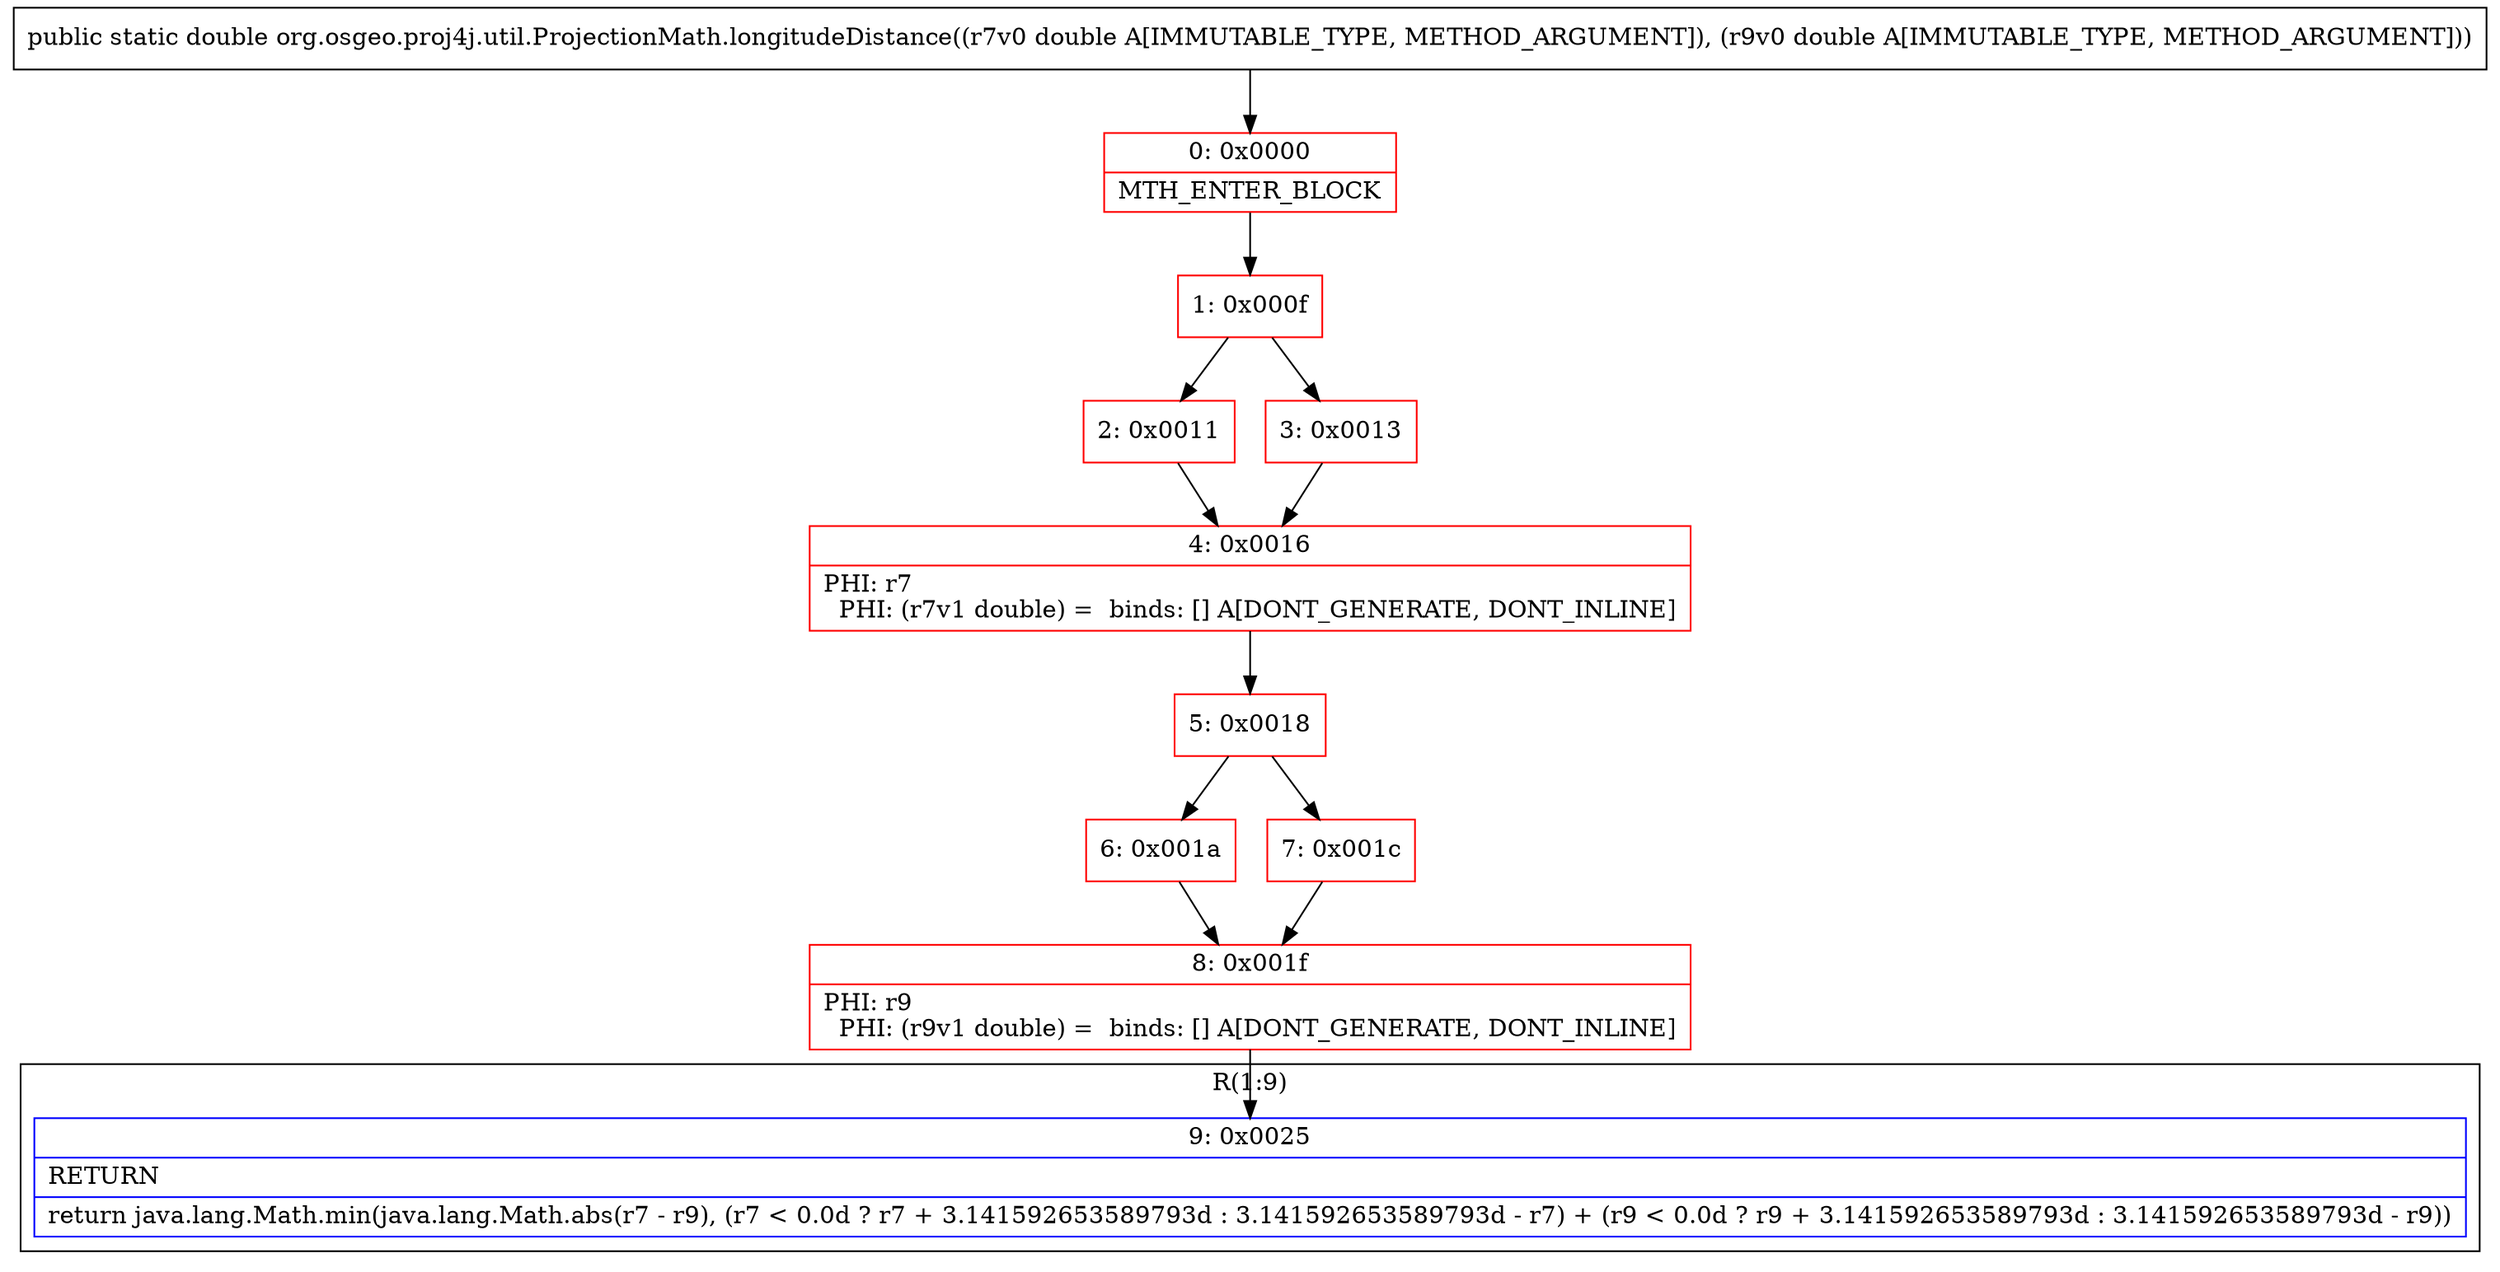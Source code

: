 digraph "CFG fororg.osgeo.proj4j.util.ProjectionMath.longitudeDistance(DD)D" {
subgraph cluster_Region_28759434 {
label = "R(1:9)";
node [shape=record,color=blue];
Node_9 [shape=record,label="{9\:\ 0x0025|RETURN\l|return java.lang.Math.min(java.lang.Math.abs(r7 \- r9), (r7 \< 0.0d ? r7 + 3.141592653589793d : 3.141592653589793d \- r7) + (r9 \< 0.0d ? r9 + 3.141592653589793d : 3.141592653589793d \- r9))\l}"];
}
Node_0 [shape=record,color=red,label="{0\:\ 0x0000|MTH_ENTER_BLOCK\l}"];
Node_1 [shape=record,color=red,label="{1\:\ 0x000f}"];
Node_2 [shape=record,color=red,label="{2\:\ 0x0011}"];
Node_3 [shape=record,color=red,label="{3\:\ 0x0013}"];
Node_4 [shape=record,color=red,label="{4\:\ 0x0016|PHI: r7 \l  PHI: (r7v1 double) =  binds: [] A[DONT_GENERATE, DONT_INLINE]\l}"];
Node_5 [shape=record,color=red,label="{5\:\ 0x0018}"];
Node_6 [shape=record,color=red,label="{6\:\ 0x001a}"];
Node_7 [shape=record,color=red,label="{7\:\ 0x001c}"];
Node_8 [shape=record,color=red,label="{8\:\ 0x001f|PHI: r9 \l  PHI: (r9v1 double) =  binds: [] A[DONT_GENERATE, DONT_INLINE]\l}"];
MethodNode[shape=record,label="{public static double org.osgeo.proj4j.util.ProjectionMath.longitudeDistance((r7v0 double A[IMMUTABLE_TYPE, METHOD_ARGUMENT]), (r9v0 double A[IMMUTABLE_TYPE, METHOD_ARGUMENT])) }"];
MethodNode -> Node_0;
Node_0 -> Node_1;
Node_1 -> Node_2;
Node_1 -> Node_3;
Node_2 -> Node_4;
Node_3 -> Node_4;
Node_4 -> Node_5;
Node_5 -> Node_6;
Node_5 -> Node_7;
Node_6 -> Node_8;
Node_7 -> Node_8;
Node_8 -> Node_9;
}


